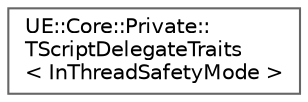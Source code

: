 digraph "Graphical Class Hierarchy"
{
 // INTERACTIVE_SVG=YES
 // LATEX_PDF_SIZE
  bgcolor="transparent";
  edge [fontname=Helvetica,fontsize=10,labelfontname=Helvetica,labelfontsize=10];
  node [fontname=Helvetica,fontsize=10,shape=box,height=0.2,width=0.4];
  rankdir="LR";
  Node0 [id="Node000000",label="UE::Core::Private::\lTScriptDelegateTraits\l\< InThreadSafetyMode \>",height=0.2,width=0.4,color="grey40", fillcolor="white", style="filled",URL="$d7/dd8/structUE_1_1Core_1_1Private_1_1TScriptDelegateTraits.html",tooltip=" "];
}
